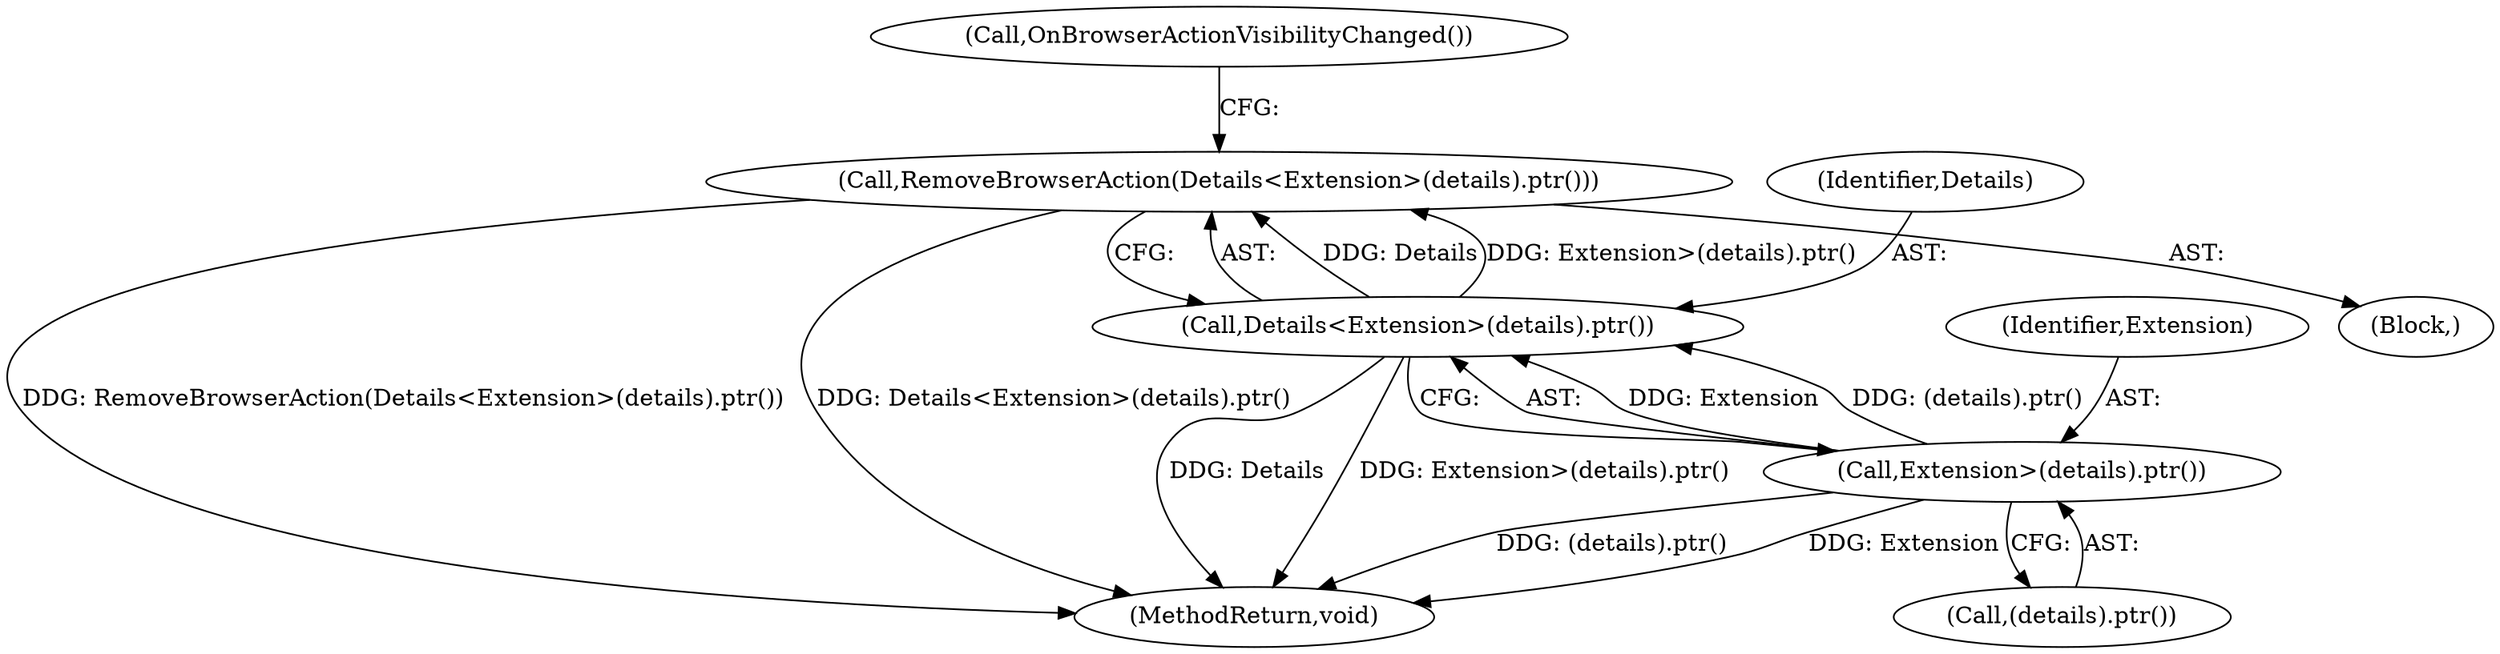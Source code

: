 digraph "0_Chrome_4afa45dfbf11e9334e63aef002cd854ec86f6d44_2@API" {
"1000121" [label="(Call,RemoveBrowserAction(Details<Extension>(details).ptr()))"];
"1000122" [label="(Call,Details<Extension>(details).ptr())"];
"1000124" [label="(Call,Extension>(details).ptr())"];
"1000123" [label="(Identifier,Details)"];
"1000124" [label="(Call,Extension>(details).ptr())"];
"1000127" [label="(Call,OnBrowserActionVisibilityChanged())"];
"1000122" [label="(Call,Details<Extension>(details).ptr())"];
"1000109" [label="(Block,)"];
"1000125" [label="(Identifier,Extension)"];
"1000148" [label="(MethodReturn,void)"];
"1000121" [label="(Call,RemoveBrowserAction(Details<Extension>(details).ptr()))"];
"1000126" [label="(Call,(details).ptr())"];
"1000121" -> "1000109"  [label="AST: "];
"1000121" -> "1000122"  [label="CFG: "];
"1000122" -> "1000121"  [label="AST: "];
"1000127" -> "1000121"  [label="CFG: "];
"1000121" -> "1000148"  [label="DDG: RemoveBrowserAction(Details<Extension>(details).ptr())"];
"1000121" -> "1000148"  [label="DDG: Details<Extension>(details).ptr()"];
"1000122" -> "1000121"  [label="DDG: Details"];
"1000122" -> "1000121"  [label="DDG: Extension>(details).ptr()"];
"1000122" -> "1000124"  [label="CFG: "];
"1000123" -> "1000122"  [label="AST: "];
"1000124" -> "1000122"  [label="AST: "];
"1000122" -> "1000148"  [label="DDG: Details"];
"1000122" -> "1000148"  [label="DDG: Extension>(details).ptr()"];
"1000124" -> "1000122"  [label="DDG: Extension"];
"1000124" -> "1000122"  [label="DDG: (details).ptr()"];
"1000124" -> "1000126"  [label="CFG: "];
"1000125" -> "1000124"  [label="AST: "];
"1000126" -> "1000124"  [label="AST: "];
"1000124" -> "1000148"  [label="DDG: (details).ptr()"];
"1000124" -> "1000148"  [label="DDG: Extension"];
}
